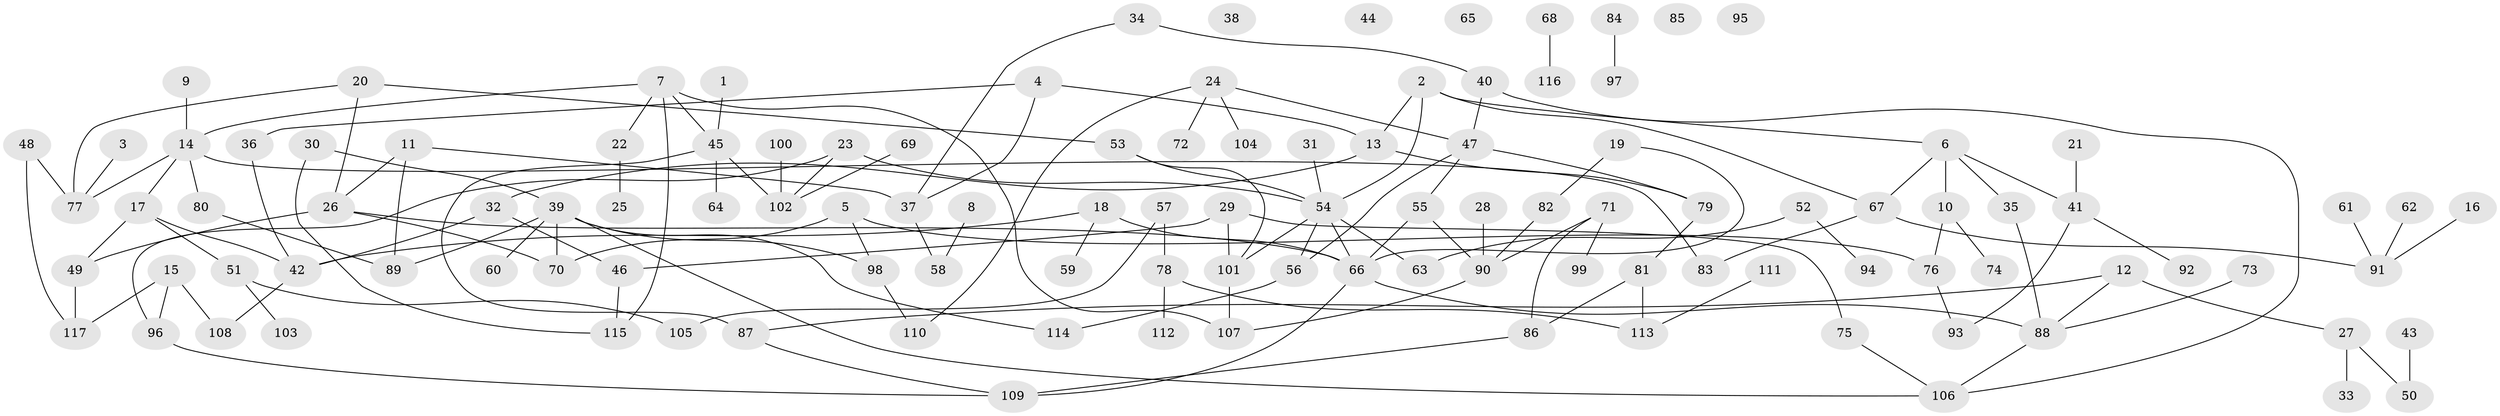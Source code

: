 // Generated by graph-tools (version 1.1) at 2025/49/03/09/25 03:49:07]
// undirected, 117 vertices, 148 edges
graph export_dot {
graph [start="1"]
  node [color=gray90,style=filled];
  1;
  2;
  3;
  4;
  5;
  6;
  7;
  8;
  9;
  10;
  11;
  12;
  13;
  14;
  15;
  16;
  17;
  18;
  19;
  20;
  21;
  22;
  23;
  24;
  25;
  26;
  27;
  28;
  29;
  30;
  31;
  32;
  33;
  34;
  35;
  36;
  37;
  38;
  39;
  40;
  41;
  42;
  43;
  44;
  45;
  46;
  47;
  48;
  49;
  50;
  51;
  52;
  53;
  54;
  55;
  56;
  57;
  58;
  59;
  60;
  61;
  62;
  63;
  64;
  65;
  66;
  67;
  68;
  69;
  70;
  71;
  72;
  73;
  74;
  75;
  76;
  77;
  78;
  79;
  80;
  81;
  82;
  83;
  84;
  85;
  86;
  87;
  88;
  89;
  90;
  91;
  92;
  93;
  94;
  95;
  96;
  97;
  98;
  99;
  100;
  101;
  102;
  103;
  104;
  105;
  106;
  107;
  108;
  109;
  110;
  111;
  112;
  113;
  114;
  115;
  116;
  117;
  1 -- 45;
  2 -- 6;
  2 -- 13;
  2 -- 54;
  2 -- 67;
  3 -- 77;
  4 -- 13;
  4 -- 36;
  4 -- 37;
  5 -- 70;
  5 -- 76;
  5 -- 98;
  6 -- 10;
  6 -- 35;
  6 -- 41;
  6 -- 67;
  7 -- 14;
  7 -- 22;
  7 -- 45;
  7 -- 107;
  7 -- 115;
  8 -- 58;
  9 -- 14;
  10 -- 74;
  10 -- 76;
  11 -- 26;
  11 -- 37;
  11 -- 89;
  12 -- 27;
  12 -- 87;
  12 -- 88;
  13 -- 32;
  13 -- 79;
  14 -- 17;
  14 -- 77;
  14 -- 80;
  14 -- 83;
  15 -- 96;
  15 -- 108;
  15 -- 117;
  16 -- 91;
  17 -- 42;
  17 -- 49;
  17 -- 51;
  18 -- 42;
  18 -- 59;
  18 -- 66;
  19 -- 66;
  19 -- 82;
  20 -- 26;
  20 -- 53;
  20 -- 77;
  21 -- 41;
  22 -- 25;
  23 -- 54;
  23 -- 96;
  23 -- 102;
  24 -- 47;
  24 -- 72;
  24 -- 104;
  24 -- 110;
  26 -- 49;
  26 -- 66;
  26 -- 70;
  27 -- 33;
  27 -- 50;
  28 -- 90;
  29 -- 46;
  29 -- 75;
  29 -- 101;
  30 -- 39;
  30 -- 115;
  31 -- 54;
  32 -- 42;
  32 -- 46;
  34 -- 37;
  34 -- 40;
  35 -- 88;
  36 -- 42;
  37 -- 58;
  39 -- 60;
  39 -- 70;
  39 -- 89;
  39 -- 98;
  39 -- 106;
  39 -- 114;
  40 -- 47;
  40 -- 106;
  41 -- 92;
  41 -- 93;
  42 -- 108;
  43 -- 50;
  45 -- 64;
  45 -- 87;
  45 -- 102;
  46 -- 115;
  47 -- 55;
  47 -- 56;
  47 -- 79;
  48 -- 77;
  48 -- 117;
  49 -- 117;
  51 -- 103;
  51 -- 105;
  52 -- 63;
  52 -- 94;
  53 -- 54;
  53 -- 101;
  54 -- 56;
  54 -- 63;
  54 -- 66;
  54 -- 101;
  55 -- 66;
  55 -- 90;
  56 -- 114;
  57 -- 78;
  57 -- 105;
  61 -- 91;
  62 -- 91;
  66 -- 88;
  66 -- 109;
  67 -- 83;
  67 -- 91;
  68 -- 116;
  69 -- 102;
  71 -- 86;
  71 -- 90;
  71 -- 99;
  73 -- 88;
  75 -- 106;
  76 -- 93;
  78 -- 112;
  78 -- 113;
  79 -- 81;
  80 -- 89;
  81 -- 86;
  81 -- 113;
  82 -- 90;
  84 -- 97;
  86 -- 109;
  87 -- 109;
  88 -- 106;
  90 -- 107;
  96 -- 109;
  98 -- 110;
  100 -- 102;
  101 -- 107;
  111 -- 113;
}
